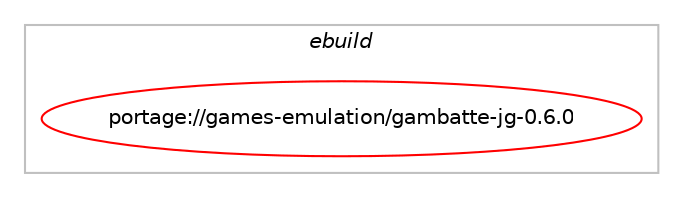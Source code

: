 digraph prolog {

# *************
# Graph options
# *************

newrank=true;
concentrate=true;
compound=true;
graph [rankdir=LR,fontname=Helvetica,fontsize=10,ranksep=1.5];#, ranksep=2.5, nodesep=0.2];
edge  [arrowhead=vee];
node  [fontname=Helvetica,fontsize=10];

# **********
# The ebuild
# **********

subgraph cluster_leftcol {
color=gray;
label=<<i>ebuild</i>>;
id [label="portage://games-emulation/gambatte-jg-0.6.0", color=red, width=4, href="../games-emulation/gambatte-jg-0.6.0.svg"];
}

# ****************
# The dependencies
# ****************

subgraph cluster_midcol {
color=gray;
label=<<i>dependencies</i>>;
subgraph cluster_compile {
fillcolor="#eeeeee";
style=filled;
label=<<i>compile</i>>;
# *** BEGIN UNKNOWN DEPENDENCY TYPE (TODO) ***
# id -> equal(use_conditional_group(positive,examples,portage://games-emulation/gambatte-jg-0.6.0,[package_dependency(portage://games-emulation/gambatte-jg-0.6.0,install,no,media-libs,libsdl2,none,[,,],[],[use(enable(sound),none),use(enable(video),none)]),package_dependency(portage://games-emulation/gambatte-jg-0.6.0,install,no,media-libs,speexdsp,none,[,,],[],[])]))
# *** END UNKNOWN DEPENDENCY TYPE (TODO) ***

# *** BEGIN UNKNOWN DEPENDENCY TYPE (TODO) ***
# id -> equal(use_conditional_group(positive,jgmodule,portage://games-emulation/gambatte-jg-0.6.0,[package_dependency(portage://games-emulation/gambatte-jg-0.6.0,install,no,media-libs,jg,none,[,,],[slot(1),equal],[]),package_dependency(portage://games-emulation/gambatte-jg-0.6.0,install,no,media-libs,soxr,none,[,,],[],[])]))
# *** END UNKNOWN DEPENDENCY TYPE (TODO) ***

}
subgraph cluster_compileandrun {
fillcolor="#eeeeee";
style=filled;
label=<<i>compile and run</i>>;
}
subgraph cluster_run {
fillcolor="#eeeeee";
style=filled;
label=<<i>run</i>>;
# *** BEGIN UNKNOWN DEPENDENCY TYPE (TODO) ***
# id -> equal(use_conditional_group(positive,examples,portage://games-emulation/gambatte-jg-0.6.0,[package_dependency(portage://games-emulation/gambatte-jg-0.6.0,run,no,media-libs,libsdl2,none,[,,],[],[use(enable(sound),none),use(enable(video),none)]),package_dependency(portage://games-emulation/gambatte-jg-0.6.0,run,no,media-libs,speexdsp,none,[,,],[],[])]))
# *** END UNKNOWN DEPENDENCY TYPE (TODO) ***

# *** BEGIN UNKNOWN DEPENDENCY TYPE (TODO) ***
# id -> equal(use_conditional_group(positive,jgmodule,portage://games-emulation/gambatte-jg-0.6.0,[package_dependency(portage://games-emulation/gambatte-jg-0.6.0,run,no,games-emulation,jgrf,none,[,,],[],[])]))
# *** END UNKNOWN DEPENDENCY TYPE (TODO) ***

# *** BEGIN UNKNOWN DEPENDENCY TYPE (TODO) ***
# id -> equal(use_conditional_group(positive,jgmodule,portage://games-emulation/gambatte-jg-0.6.0,[package_dependency(portage://games-emulation/gambatte-jg-0.6.0,run,no,media-libs,jg,none,[,,],[slot(1),equal],[]),package_dependency(portage://games-emulation/gambatte-jg-0.6.0,run,no,media-libs,soxr,none,[,,],[],[])]))
# *** END UNKNOWN DEPENDENCY TYPE (TODO) ***

}
}

# **************
# The candidates
# **************

subgraph cluster_choices {
rank=same;
color=gray;
label=<<i>candidates</i>>;

}

}

